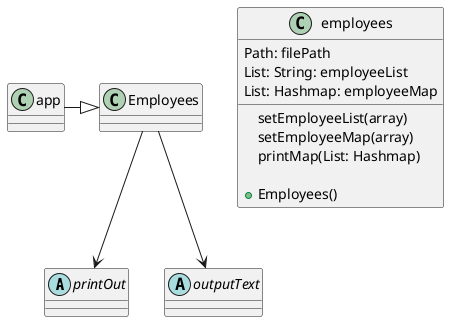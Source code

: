 /*
 * UCF COP3330 Fall 2021 Assignment 3 Solutions
 * Copyright 2021 Rafael Alvarez-Romero
 */
@startuml

abstract printOut
abstract outputText

class app
class employees {

    Path: filePath
    List: String: employeeList
    List: Hashmap: employeeMap

    setEmployeeList(array)
    setEmployeeMap(array)
    printMap(List: Hashmap)

    +Employees()

}

app -|> Employees

Employees --> printOut
Employees --> outputText

@enduml